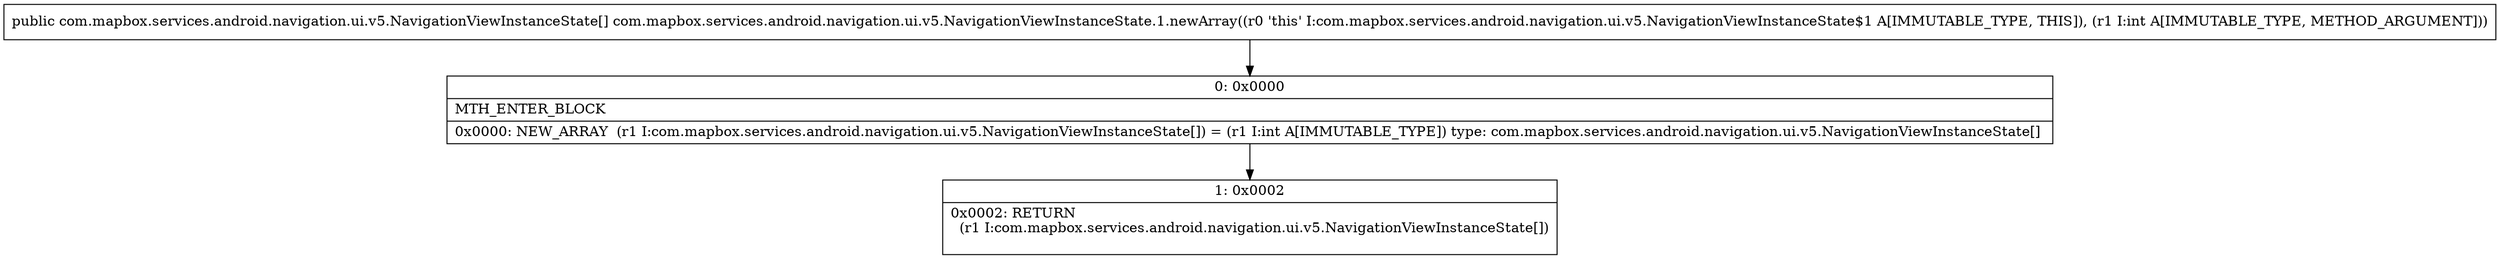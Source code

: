 digraph "CFG forcom.mapbox.services.android.navigation.ui.v5.NavigationViewInstanceState.1.newArray(I)[Lcom\/mapbox\/services\/android\/navigation\/ui\/v5\/NavigationViewInstanceState;" {
Node_0 [shape=record,label="{0\:\ 0x0000|MTH_ENTER_BLOCK\l|0x0000: NEW_ARRAY  (r1 I:com.mapbox.services.android.navigation.ui.v5.NavigationViewInstanceState[]) = (r1 I:int A[IMMUTABLE_TYPE]) type: com.mapbox.services.android.navigation.ui.v5.NavigationViewInstanceState[] \l}"];
Node_1 [shape=record,label="{1\:\ 0x0002|0x0002: RETURN  \l  (r1 I:com.mapbox.services.android.navigation.ui.v5.NavigationViewInstanceState[])\l \l}"];
MethodNode[shape=record,label="{public com.mapbox.services.android.navigation.ui.v5.NavigationViewInstanceState[] com.mapbox.services.android.navigation.ui.v5.NavigationViewInstanceState.1.newArray((r0 'this' I:com.mapbox.services.android.navigation.ui.v5.NavigationViewInstanceState$1 A[IMMUTABLE_TYPE, THIS]), (r1 I:int A[IMMUTABLE_TYPE, METHOD_ARGUMENT])) }"];
MethodNode -> Node_0;
Node_0 -> Node_1;
}

